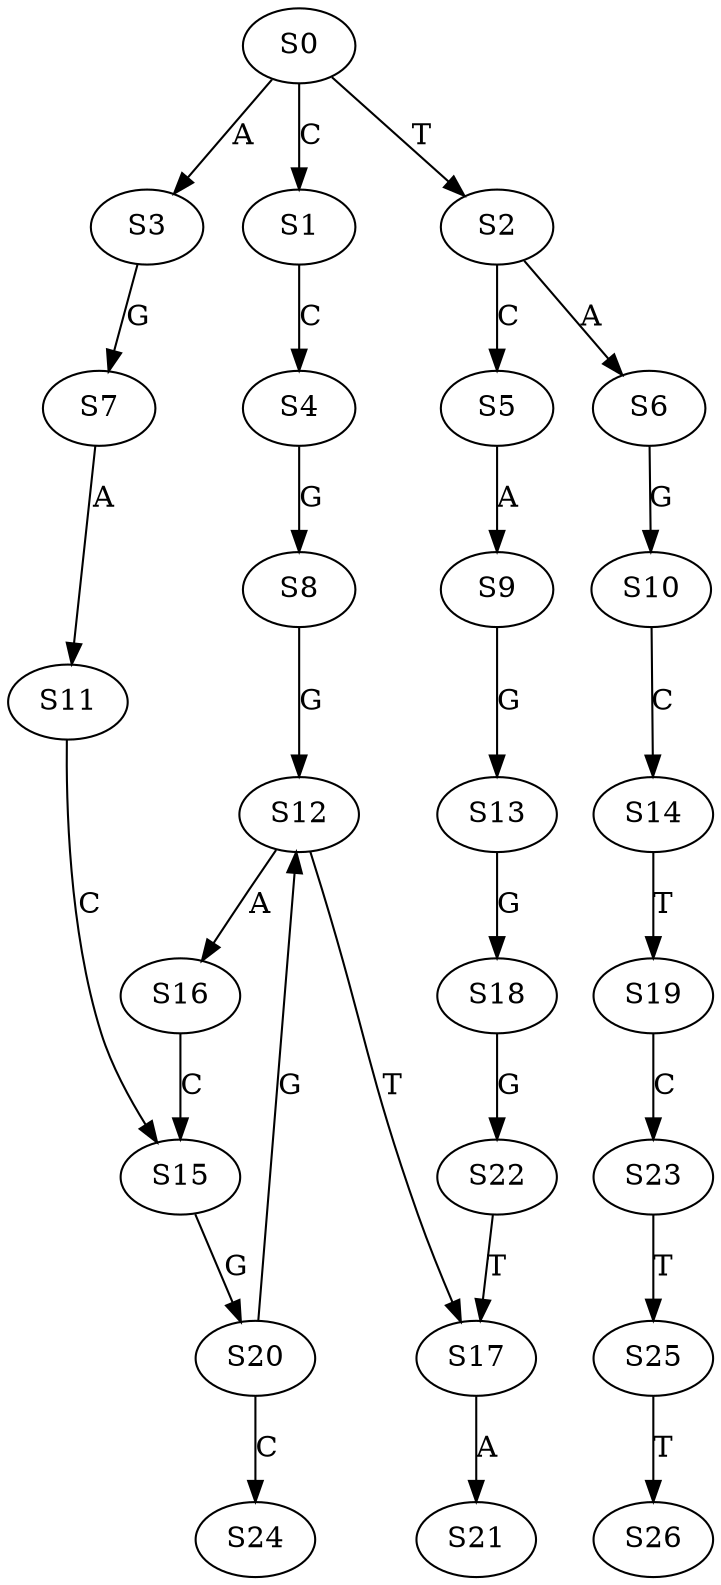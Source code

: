 strict digraph  {
	S0 -> S1 [ label = C ];
	S0 -> S2 [ label = T ];
	S0 -> S3 [ label = A ];
	S1 -> S4 [ label = C ];
	S2 -> S5 [ label = C ];
	S2 -> S6 [ label = A ];
	S3 -> S7 [ label = G ];
	S4 -> S8 [ label = G ];
	S5 -> S9 [ label = A ];
	S6 -> S10 [ label = G ];
	S7 -> S11 [ label = A ];
	S8 -> S12 [ label = G ];
	S9 -> S13 [ label = G ];
	S10 -> S14 [ label = C ];
	S11 -> S15 [ label = C ];
	S12 -> S16 [ label = A ];
	S12 -> S17 [ label = T ];
	S13 -> S18 [ label = G ];
	S14 -> S19 [ label = T ];
	S15 -> S20 [ label = G ];
	S16 -> S15 [ label = C ];
	S17 -> S21 [ label = A ];
	S18 -> S22 [ label = G ];
	S19 -> S23 [ label = C ];
	S20 -> S24 [ label = C ];
	S20 -> S12 [ label = G ];
	S22 -> S17 [ label = T ];
	S23 -> S25 [ label = T ];
	S25 -> S26 [ label = T ];
}

